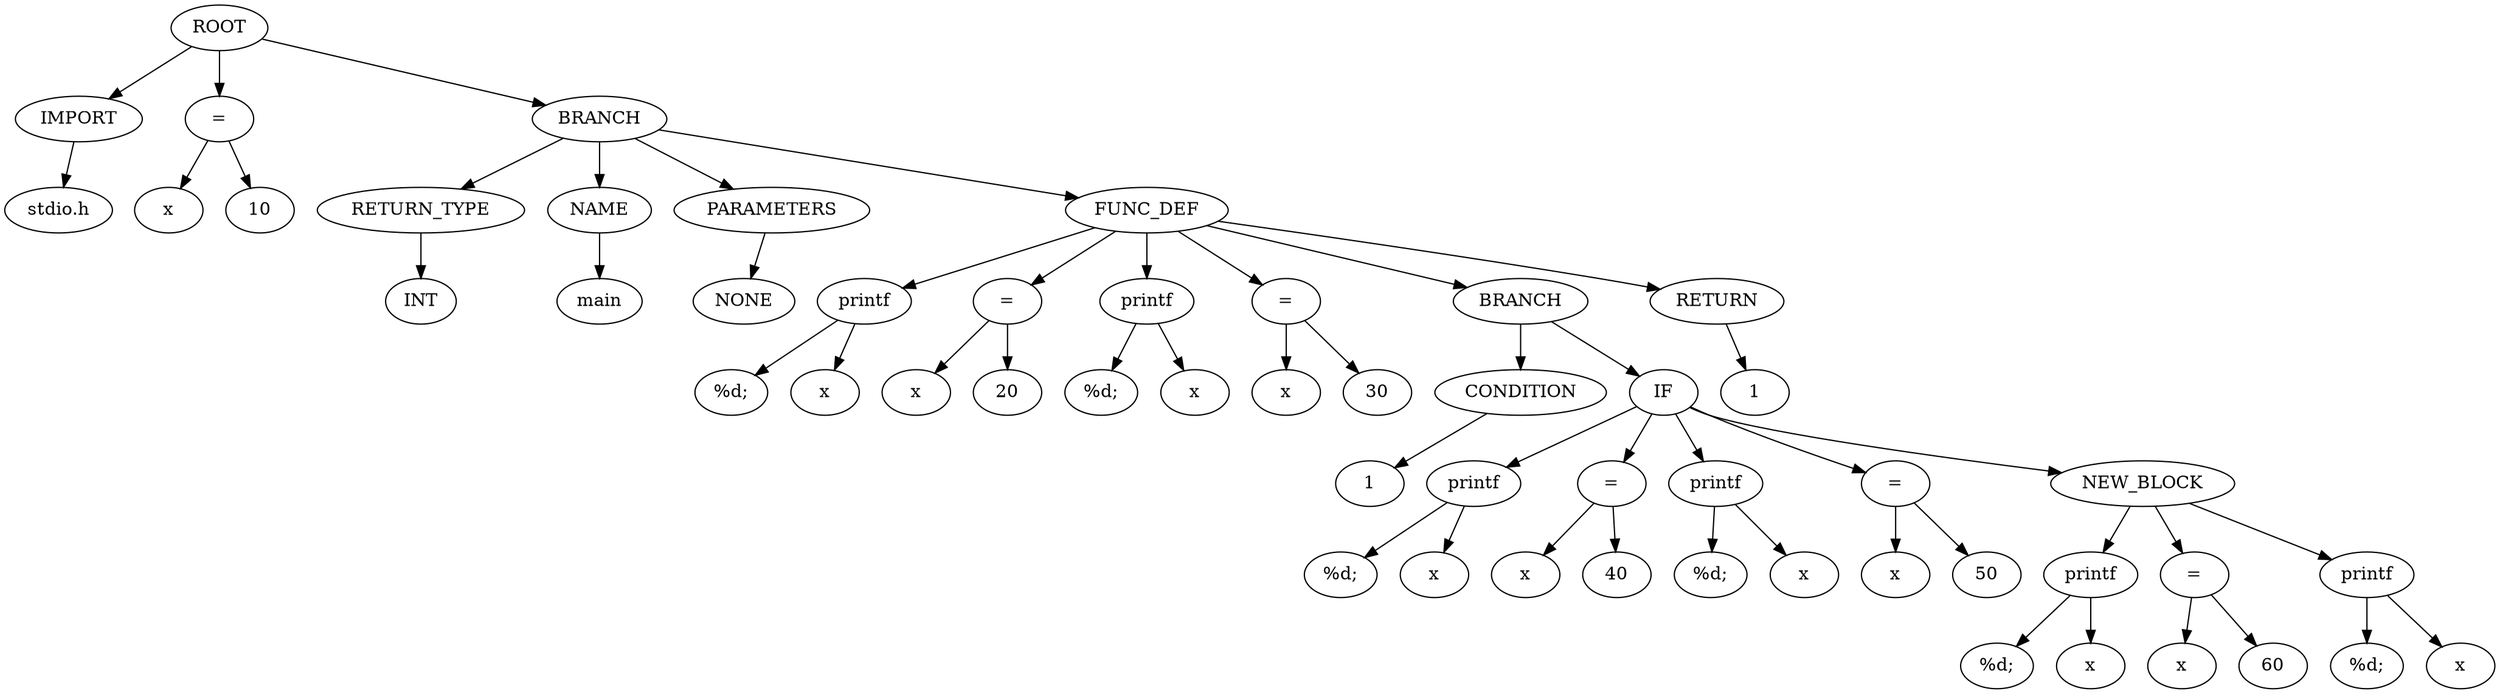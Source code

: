 strict digraph G{
l11[label = "IMPORT"]
l111[label = "="]
l1111[label = "BRANCH"]
"ROOT"->"l11"
l111131[label = "stdio.h"]
"l11"->l111131
"ROOT"->"l111"
l1111331[label = "x"]
l11113311[label = "10"]
"l111"->l1111331
"l111"->l11113311
"ROOT"->"l1111"
l11113331[label = "RETURN_TYPE"]
l111133311[label = "NAME"]
l1111333111[label = "PARAMETERS"]
l11113331111[label = "FUNC_DEF"]
"l1111"->"l11113331"
l1111333111131[label = "INT"]
"l11113331"->l1111333111131
"l1111"->"l111133311"
l11113331111331[label = "main"]
"l111133311"->l11113331111331
"l1111"->"l1111333111"
l111133311113331[label = "NONE"]
"l1111333111"->l111133311113331
"l1111"->"l11113331111"
l1111333111133331[label = "printf"]
l11113331111333311[label = "="]
l111133311113333111[label = "printf"]
l1111333111133331111[label = "="]
l11113331111333311111[label = "BRANCH"]
l111133311113333111111[label = "RETURN"]
"l11113331111"->"l1111333111133331"
l11113331111333311111131[label = "%d;"]
l111133311113333111111311[label = "x"]
"l1111333111133331"->l11113331111333311111131
"l1111333111133331"->l111133311113333111111311
"l11113331111"->"l11113331111333311"
l111133311113333111111331[label = "x"]
l1111333111133331111113311[label = "20"]
"l11113331111333311"->l111133311113333111111331
"l11113331111333311"->l1111333111133331111113311
"l11113331111"->"l111133311113333111"
l1111333111133331111113331[label = "%d;"]
l11113331111333311111133311[label = "x"]
"l111133311113333111"->l1111333111133331111113331
"l111133311113333111"->l11113331111333311111133311
"l11113331111"->"l1111333111133331111"
l11113331111333311111133331[label = "x"]
l111133311113333111111333311[label = "30"]
"l1111333111133331111"->l11113331111333311111133331
"l1111333111133331111"->l111133311113333111111333311
"l11113331111"->"l11113331111333311111"
l111133311113333111111333331[label = "CONDITION"]
l1111333111133331111113333311[label = "IF"]
"l11113331111333311111"->"l111133311113333111111333331"
l111133311113333111111333331131[label = "1"]
"l111133311113333111111333331"->l111133311113333111111333331131
"l11113331111333311111"->"l1111333111133331111113333311"
l1111333111133331111113333311331[label = "printf"]
l11113331111333311111133333113311[label = "="]
l111133311113333111111333331133111[label = "printf"]
l1111333111133331111113333311331111[label = "="]
l11113331111333311111133333113311111[label = "NEW_BLOCK"]
"l1111333111133331111113333311"->"l1111333111133331111113333311331"
l1111333111133331111113333311331111131[label = "%d;"]
l11113331111333311111133333113311111311[label = "x"]
"l1111333111133331111113333311331"->l1111333111133331111113333311331111131
"l1111333111133331111113333311331"->l11113331111333311111133333113311111311
"l1111333111133331111113333311"->"l11113331111333311111133333113311"
l11113331111333311111133333113311111331[label = "x"]
l111133311113333111111333331133111113311[label = "40"]
"l11113331111333311111133333113311"->l11113331111333311111133333113311111331
"l11113331111333311111133333113311"->l111133311113333111111333331133111113311
"l1111333111133331111113333311"->"l111133311113333111111333331133111"
l111133311113333111111333331133111113331[label = "%d;"]
l1111333111133331111113333311331111133311[label = "x"]
"l111133311113333111111333331133111"->l111133311113333111111333331133111113331
"l111133311113333111111333331133111"->l1111333111133331111113333311331111133311
"l1111333111133331111113333311"->"l1111333111133331111113333311331111"
l1111333111133331111113333311331111133331[label = "x"]
l11113331111333311111133333113311111333311[label = "50"]
"l1111333111133331111113333311331111"->l1111333111133331111113333311331111133331
"l1111333111133331111113333311331111"->l11113331111333311111133333113311111333311
"l1111333111133331111113333311"->"l11113331111333311111133333113311111"
l11113331111333311111133333113311111333331[label = "printf"]
l111133311113333111111333331133111113333311[label = "="]
l1111333111133331111113333311331111133333111[label = "printf"]
"l11113331111333311111133333113311111"->"l11113331111333311111133333113311111333331"
l111133311113333111111333331133111113333311131[label = "%d;"]
l1111333111133331111113333311331111133333111311[label = "x"]
"l11113331111333311111133333113311111333331"->l111133311113333111111333331133111113333311131
"l11113331111333311111133333113311111333331"->l1111333111133331111113333311331111133333111311
"l11113331111333311111133333113311111"->"l111133311113333111111333331133111113333311"
l1111333111133331111113333311331111133333111331[label = "x"]
l11113331111333311111133333113311111333331113311[label = "60"]
"l111133311113333111111333331133111113333311"->l1111333111133331111113333311331111133333111331
"l111133311113333111111333331133111113333311"->l11113331111333311111133333113311111333331113311
"l11113331111333311111133333113311111"->"l1111333111133331111113333311331111133333111"
l11113331111333311111133333113311111333331113331[label = "%d;"]
l111133311113333111111333331133111113333311133311[label = "x"]
"l1111333111133331111113333311331111133333111"->l11113331111333311111133333113311111333331113331
"l1111333111133331111113333311331111133333111"->l111133311113333111111333331133111113333311133311
"l11113331111"->"l111133311113333111111"
l1111333111133331111113333331[label = "1"]
"l111133311113333111111"->l1111333111133331111113333331
}
